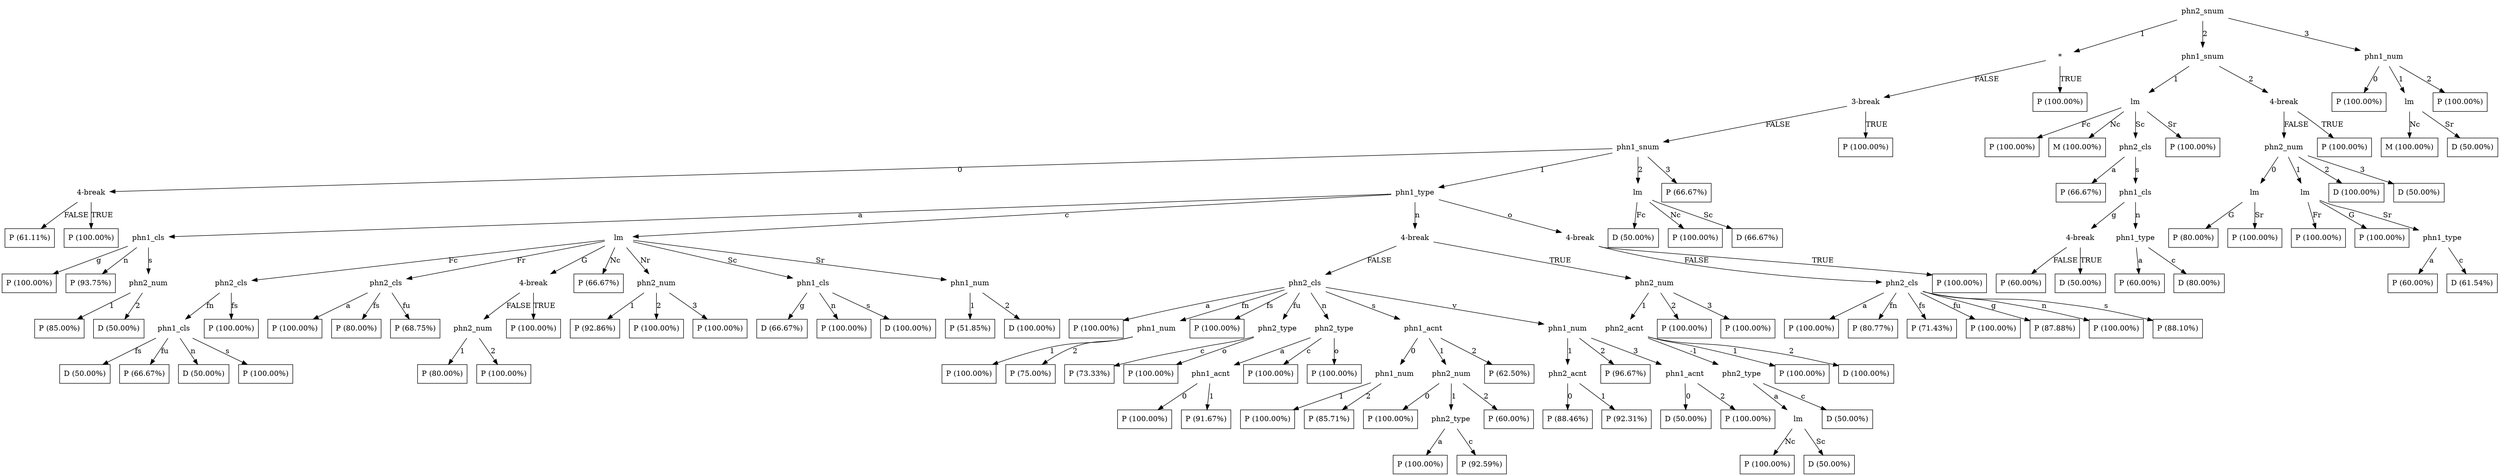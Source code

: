 digraph G {
"bg==" [ shape=plaintext label="phn2_snum"]
"bg==" -> "bi0w" [ label="1" ]
"bi0w" [ shape=plaintext label="*"]
"bi0w" -> "bi0wLTA=" [ label="FALSE" ]
"bi0wLTA=" [ shape=plaintext label="3-break"]
"bi0wLTA=" -> "bi0wLTAtMA==" [ label="FALSE" ]
"bi0wLTAtMA==" [ shape=plaintext label="phn1_snum"]
"bi0wLTAtMA==" -> "bi0wLTAtMC0w" [ label="0" ]
"bi0wLTAtMC0w" [ shape=plaintext label="4-break"]
"bi0wLTAtMC0w" -> "bi0wLTAtMC0wLTE=" [ label="FALSE" ]
"bi0wLTAtMC0wLTE=" [ shape=box label="P (61.11%)"]
"bi0wLTAtMC0w" -> "bi0wLTAtMC0wLTI=" [ label="TRUE" ]
"bi0wLTAtMC0wLTI=" [ shape=box label="P (100.00%)"]
"bi0wLTAtMA==" -> "bi0wLTAtMC0x" [ label="1" ]
"bi0wLTAtMC0x" [ shape=plaintext label="phn1_type"]
"bi0wLTAtMC0x" -> "bi0wLTAtMC0xLTE=" [ label="a" ]
"bi0wLTAtMC0xLTE=" [ shape=plaintext label="phn1_cls"]
"bi0wLTAtMC0xLTE=" -> "bi0wLTAtMC0xLTEtNQ==" [ label="g" ]
"bi0wLTAtMC0xLTEtNQ==" [ shape=box label="P (100.00%)"]
"bi0wLTAtMC0xLTE=" -> "bi0wLTAtMC0xLTEtNg==" [ label="n" ]
"bi0wLTAtMC0xLTEtNg==" [ shape=box label="P (93.75%)"]
"bi0wLTAtMC0xLTE=" -> "bi0wLTAtMC0xLTEtNw==" [ label="s" ]
"bi0wLTAtMC0xLTEtNw==" [ shape=plaintext label="phn2_num"]
"bi0wLTAtMC0xLTEtNw==" -> "bi0wLTAtMC0xLTEtNy0x" [ label="1" ]
"bi0wLTAtMC0xLTEtNy0x" [ shape=box label="P (85.00%)"]
"bi0wLTAtMC0xLTEtNw==" -> "bi0wLTAtMC0xLTEtNy0y" [ label="2" ]
"bi0wLTAtMC0xLTEtNy0y" [ shape=box label="D (50.00%)"]
"bi0wLTAtMC0x" -> "bi0wLTAtMC0xLTI=" [ label="c" ]
"bi0wLTAtMC0xLTI=" [ shape=plaintext label="lm"]
"bi0wLTAtMC0xLTI=" -> "bi0wLTAtMC0xLTItMA==" [ label="Fc" ]
"bi0wLTAtMC0xLTItMA==" [ shape=plaintext label="phn2_cls"]
"bi0wLTAtMC0xLTItMA==" -> "bi0wLTAtMC0xLTItMC0x" [ label="fn" ]
"bi0wLTAtMC0xLTItMC0x" [ shape=plaintext label="phn1_cls"]
"bi0wLTAtMC0xLTItMC0x" -> "bi0wLTAtMC0xLTItMC0xLTM=" [ label="fs" ]
"bi0wLTAtMC0xLTItMC0xLTM=" [ shape=box label="D (50.00%)"]
"bi0wLTAtMC0xLTItMC0x" -> "bi0wLTAtMC0xLTItMC0xLTQ=" [ label="fu" ]
"bi0wLTAtMC0xLTItMC0xLTQ=" [ shape=box label="P (66.67%)"]
"bi0wLTAtMC0xLTItMC0x" -> "bi0wLTAtMC0xLTItMC0xLTY=" [ label="n" ]
"bi0wLTAtMC0xLTItMC0xLTY=" [ shape=box label="D (50.00%)"]
"bi0wLTAtMC0xLTItMC0x" -> "bi0wLTAtMC0xLTItMC0xLTc=" [ label="s" ]
"bi0wLTAtMC0xLTItMC0xLTc=" [ shape=box label="P (100.00%)"]
"bi0wLTAtMC0xLTItMA==" -> "bi0wLTAtMC0xLTItMC0y" [ label="fs" ]
"bi0wLTAtMC0xLTItMC0y" [ shape=box label="P (100.00%)"]
"bi0wLTAtMC0xLTI=" -> "bi0wLTAtMC0xLTItMQ==" [ label="Fr" ]
"bi0wLTAtMC0xLTItMQ==" [ shape=plaintext label="phn2_cls"]
"bi0wLTAtMC0xLTItMQ==" -> "bi0wLTAtMC0xLTItMS0w" [ label="a" ]
"bi0wLTAtMC0xLTItMS0w" [ shape=box label="P (100.00%)"]
"bi0wLTAtMC0xLTItMQ==" -> "bi0wLTAtMC0xLTItMS0y" [ label="fs" ]
"bi0wLTAtMC0xLTItMS0y" [ shape=box label="P (80.00%)"]
"bi0wLTAtMC0xLTItMQ==" -> "bi0wLTAtMC0xLTItMS0z" [ label="fu" ]
"bi0wLTAtMC0xLTItMS0z" [ shape=box label="P (68.75%)"]
"bi0wLTAtMC0xLTI=" -> "bi0wLTAtMC0xLTItMg==" [ label="G" ]
"bi0wLTAtMC0xLTItMg==" [ shape=plaintext label="4-break"]
"bi0wLTAtMC0xLTItMg==" -> "bi0wLTAtMC0xLTItMi0x" [ label="FALSE" ]
"bi0wLTAtMC0xLTItMi0x" [ shape=plaintext label="phn2_num"]
"bi0wLTAtMC0xLTItMi0x" -> "bi0wLTAtMC0xLTItMi0xLTE=" [ label="1" ]
"bi0wLTAtMC0xLTItMi0xLTE=" [ shape=box label="P (80.00%)"]
"bi0wLTAtMC0xLTItMi0x" -> "bi0wLTAtMC0xLTItMi0xLTI=" [ label="2" ]
"bi0wLTAtMC0xLTItMi0xLTI=" [ shape=box label="P (100.00%)"]
"bi0wLTAtMC0xLTItMg==" -> "bi0wLTAtMC0xLTItMi0y" [ label="TRUE" ]
"bi0wLTAtMC0xLTItMi0y" [ shape=box label="P (100.00%)"]
"bi0wLTAtMC0xLTI=" -> "bi0wLTAtMC0xLTItMw==" [ label="Nc" ]
"bi0wLTAtMC0xLTItMw==" [ shape=box label="P (66.67%)"]
"bi0wLTAtMC0xLTI=" -> "bi0wLTAtMC0xLTItNA==" [ label="Nr" ]
"bi0wLTAtMC0xLTItNA==" [ shape=plaintext label="phn2_num"]
"bi0wLTAtMC0xLTItNA==" -> "bi0wLTAtMC0xLTItNC0x" [ label="1" ]
"bi0wLTAtMC0xLTItNC0x" [ shape=box label="P (92.86%)"]
"bi0wLTAtMC0xLTItNA==" -> "bi0wLTAtMC0xLTItNC0y" [ label="2" ]
"bi0wLTAtMC0xLTItNC0y" [ shape=box label="P (100.00%)"]
"bi0wLTAtMC0xLTItNA==" -> "bi0wLTAtMC0xLTItNC0z" [ label="3" ]
"bi0wLTAtMC0xLTItNC0z" [ shape=box label="P (100.00%)"]
"bi0wLTAtMC0xLTI=" -> "bi0wLTAtMC0xLTItNQ==" [ label="Sc" ]
"bi0wLTAtMC0xLTItNQ==" [ shape=plaintext label="phn1_cls"]
"bi0wLTAtMC0xLTItNQ==" -> "bi0wLTAtMC0xLTItNS01" [ label="g" ]
"bi0wLTAtMC0xLTItNS01" [ shape=box label="D (66.67%)"]
"bi0wLTAtMC0xLTItNQ==" -> "bi0wLTAtMC0xLTItNS02" [ label="n" ]
"bi0wLTAtMC0xLTItNS02" [ shape=box label="P (100.00%)"]
"bi0wLTAtMC0xLTItNQ==" -> "bi0wLTAtMC0xLTItNS03" [ label="s" ]
"bi0wLTAtMC0xLTItNS03" [ shape=box label="D (100.00%)"]
"bi0wLTAtMC0xLTI=" -> "bi0wLTAtMC0xLTItNg==" [ label="Sr" ]
"bi0wLTAtMC0xLTItNg==" [ shape=plaintext label="phn1_num"]
"bi0wLTAtMC0xLTItNg==" -> "bi0wLTAtMC0xLTItNi0x" [ label="1" ]
"bi0wLTAtMC0xLTItNi0x" [ shape=box label="P (51.85%)"]
"bi0wLTAtMC0xLTItNg==" -> "bi0wLTAtMC0xLTItNi0y" [ label="2" ]
"bi0wLTAtMC0xLTItNi0y" [ shape=box label="D (100.00%)"]
"bi0wLTAtMC0x" -> "bi0wLTAtMC0xLTM=" [ label="n" ]
"bi0wLTAtMC0xLTM=" [ shape=plaintext label="4-break"]
"bi0wLTAtMC0xLTM=" -> "bi0wLTAtMC0xLTMtMQ==" [ label="FALSE" ]
"bi0wLTAtMC0xLTMtMQ==" [ shape=plaintext label="phn2_cls"]
"bi0wLTAtMC0xLTMtMQ==" -> "bi0wLTAtMC0xLTMtMS0w" [ label="a" ]
"bi0wLTAtMC0xLTMtMS0w" [ shape=box label="P (100.00%)"]
"bi0wLTAtMC0xLTMtMQ==" -> "bi0wLTAtMC0xLTMtMS0x" [ label="fn" ]
"bi0wLTAtMC0xLTMtMS0x" [ shape=plaintext label="phn1_num"]
"bi0wLTAtMC0xLTMtMS0x" -> "bi0wLTAtMC0xLTMtMS0xLTE=" [ label="1" ]
"bi0wLTAtMC0xLTMtMS0xLTE=" [ shape=box label="P (100.00%)"]
"bi0wLTAtMC0xLTMtMS0x" -> "bi0wLTAtMC0xLTMtMS0xLTI=" [ label="2" ]
"bi0wLTAtMC0xLTMtMS0xLTI=" [ shape=box label="P (75.00%)"]
"bi0wLTAtMC0xLTMtMQ==" -> "bi0wLTAtMC0xLTMtMS0y" [ label="fs" ]
"bi0wLTAtMC0xLTMtMS0y" [ shape=box label="P (100.00%)"]
"bi0wLTAtMC0xLTMtMQ==" -> "bi0wLTAtMC0xLTMtMS0z" [ label="fu" ]
"bi0wLTAtMC0xLTMtMS0z" [ shape=plaintext label="phn2_type"]
"bi0wLTAtMC0xLTMtMS0z" -> "bi0wLTAtMC0xLTMtMS0zLTE=" [ label="c" ]
"bi0wLTAtMC0xLTMtMS0zLTE=" [ shape=box label="P (73.33%)"]
"bi0wLTAtMC0xLTMtMS0z" -> "bi0wLTAtMC0xLTMtMS0zLTM=" [ label="o" ]
"bi0wLTAtMC0xLTMtMS0zLTM=" [ shape=box label="P (100.00%)"]
"bi0wLTAtMC0xLTMtMQ==" -> "bi0wLTAtMC0xLTMtMS01" [ label="n" ]
"bi0wLTAtMC0xLTMtMS01" [ shape=plaintext label="phn2_type"]
"bi0wLTAtMC0xLTMtMS01" -> "bi0wLTAtMC0xLTMtMS01LTA=" [ label="a" ]
"bi0wLTAtMC0xLTMtMS01LTA=" [ shape=plaintext label="phn1_acnt"]
"bi0wLTAtMC0xLTMtMS01LTA=" -> "bi0wLTAtMC0xLTMtMS01LTAtMQ==" [ label="0" ]
"bi0wLTAtMC0xLTMtMS01LTAtMQ==" [ shape=box label="P (100.00%)"]
"bi0wLTAtMC0xLTMtMS01LTA=" -> "bi0wLTAtMC0xLTMtMS01LTAtMg==" [ label="1" ]
"bi0wLTAtMC0xLTMtMS01LTAtMg==" [ shape=box label="P (91.67%)"]
"bi0wLTAtMC0xLTMtMS01" -> "bi0wLTAtMC0xLTMtMS01LTE=" [ label="c" ]
"bi0wLTAtMC0xLTMtMS01LTE=" [ shape=box label="P (100.00%)"]
"bi0wLTAtMC0xLTMtMS01" -> "bi0wLTAtMC0xLTMtMS01LTM=" [ label="o" ]
"bi0wLTAtMC0xLTMtMS01LTM=" [ shape=box label="P (100.00%)"]
"bi0wLTAtMC0xLTMtMQ==" -> "bi0wLTAtMC0xLTMtMS02" [ label="s" ]
"bi0wLTAtMC0xLTMtMS02" [ shape=plaintext label="phn1_acnt"]
"bi0wLTAtMC0xLTMtMS02" -> "bi0wLTAtMC0xLTMtMS02LTE=" [ label="0" ]
"bi0wLTAtMC0xLTMtMS02LTE=" [ shape=plaintext label="phn1_num"]
"bi0wLTAtMC0xLTMtMS02LTE=" -> "bi0wLTAtMC0xLTMtMS02LTEtMQ==" [ label="1" ]
"bi0wLTAtMC0xLTMtMS02LTEtMQ==" [ shape=box label="P (100.00%)"]
"bi0wLTAtMC0xLTMtMS02LTE=" -> "bi0wLTAtMC0xLTMtMS02LTEtMg==" [ label="2" ]
"bi0wLTAtMC0xLTMtMS02LTEtMg==" [ shape=box label="P (85.71%)"]
"bi0wLTAtMC0xLTMtMS02" -> "bi0wLTAtMC0xLTMtMS02LTI=" [ label="1" ]
"bi0wLTAtMC0xLTMtMS02LTI=" [ shape=plaintext label="phn2_num"]
"bi0wLTAtMC0xLTMtMS02LTI=" -> "bi0wLTAtMC0xLTMtMS02LTItMA==" [ label="0" ]
"bi0wLTAtMC0xLTMtMS02LTItMA==" [ shape=box label="P (100.00%)"]
"bi0wLTAtMC0xLTMtMS02LTI=" -> "bi0wLTAtMC0xLTMtMS02LTItMQ==" [ label="1" ]
"bi0wLTAtMC0xLTMtMS02LTItMQ==" [ shape=plaintext label="phn2_type"]
"bi0wLTAtMC0xLTMtMS02LTItMQ==" -> "bi0wLTAtMC0xLTMtMS02LTItMS0w" [ label="a" ]
"bi0wLTAtMC0xLTMtMS02LTItMS0w" [ shape=box label="P (100.00%)"]
"bi0wLTAtMC0xLTMtMS02LTItMQ==" -> "bi0wLTAtMC0xLTMtMS02LTItMS0x" [ label="c" ]
"bi0wLTAtMC0xLTMtMS02LTItMS0x" [ shape=box label="P (92.59%)"]
"bi0wLTAtMC0xLTMtMS02LTI=" -> "bi0wLTAtMC0xLTMtMS02LTItMg==" [ label="2" ]
"bi0wLTAtMC0xLTMtMS02LTItMg==" [ shape=box label="P (60.00%)"]
"bi0wLTAtMC0xLTMtMS02" -> "bi0wLTAtMC0xLTMtMS02LTM=" [ label="2" ]
"bi0wLTAtMC0xLTMtMS02LTM=" [ shape=box label="P (62.50%)"]
"bi0wLTAtMC0xLTMtMQ==" -> "bi0wLTAtMC0xLTMtMS03" [ label="v" ]
"bi0wLTAtMC0xLTMtMS03" [ shape=plaintext label="phn1_num"]
"bi0wLTAtMC0xLTMtMS03" -> "bi0wLTAtMC0xLTMtMS03LTE=" [ label="1" ]
"bi0wLTAtMC0xLTMtMS03LTE=" [ shape=plaintext label="phn2_acnt"]
"bi0wLTAtMC0xLTMtMS03LTE=" -> "bi0wLTAtMC0xLTMtMS03LTEtMQ==" [ label="0" ]
"bi0wLTAtMC0xLTMtMS03LTEtMQ==" [ shape=box label="P (88.46%)"]
"bi0wLTAtMC0xLTMtMS03LTE=" -> "bi0wLTAtMC0xLTMtMS03LTEtMg==" [ label="1" ]
"bi0wLTAtMC0xLTMtMS03LTEtMg==" [ shape=box label="P (92.31%)"]
"bi0wLTAtMC0xLTMtMS03" -> "bi0wLTAtMC0xLTMtMS03LTI=" [ label="2" ]
"bi0wLTAtMC0xLTMtMS03LTI=" [ shape=box label="P (96.67%)"]
"bi0wLTAtMC0xLTMtMS03" -> "bi0wLTAtMC0xLTMtMS03LTM=" [ label="3" ]
"bi0wLTAtMC0xLTMtMS03LTM=" [ shape=plaintext label="phn1_acnt"]
"bi0wLTAtMC0xLTMtMS03LTM=" -> "bi0wLTAtMC0xLTMtMS03LTMtMQ==" [ label="0" ]
"bi0wLTAtMC0xLTMtMS03LTMtMQ==" [ shape=box label="D (50.00%)"]
"bi0wLTAtMC0xLTMtMS03LTM=" -> "bi0wLTAtMC0xLTMtMS03LTMtMw==" [ label="2" ]
"bi0wLTAtMC0xLTMtMS03LTMtMw==" [ shape=box label="P (100.00%)"]
"bi0wLTAtMC0xLTM=" -> "bi0wLTAtMC0xLTMtMg==" [ label="TRUE" ]
"bi0wLTAtMC0xLTMtMg==" [ shape=plaintext label="phn2_num"]
"bi0wLTAtMC0xLTMtMg==" -> "bi0wLTAtMC0xLTMtMi0x" [ label="1" ]
"bi0wLTAtMC0xLTMtMi0x" [ shape=plaintext label="phn2_acnt"]
"bi0wLTAtMC0xLTMtMi0x" -> "bi0wLTAtMC0xLTMtMi0xLTA=" [ label="-1" ]
"bi0wLTAtMC0xLTMtMi0xLTA=" [ shape=plaintext label="phn2_type"]
"bi0wLTAtMC0xLTMtMi0xLTA=" -> "bi0wLTAtMC0xLTMtMi0xLTAtMA==" [ label="a" ]
"bi0wLTAtMC0xLTMtMi0xLTAtMA==" [ shape=plaintext label="lm"]
"bi0wLTAtMC0xLTMtMi0xLTAtMA==" -> "bi0wLTAtMC0xLTMtMi0xLTAtMC0z" [ label="Nc" ]
"bi0wLTAtMC0xLTMtMi0xLTAtMC0z" [ shape=box label="P (100.00%)"]
"bi0wLTAtMC0xLTMtMi0xLTAtMA==" -> "bi0wLTAtMC0xLTMtMi0xLTAtMC01" [ label="Sc" ]
"bi0wLTAtMC0xLTMtMi0xLTAtMC01" [ shape=box label="D (50.00%)"]
"bi0wLTAtMC0xLTMtMi0xLTA=" -> "bi0wLTAtMC0xLTMtMi0xLTAtMQ==" [ label="c" ]
"bi0wLTAtMC0xLTMtMi0xLTAtMQ==" [ shape=box label="D (50.00%)"]
"bi0wLTAtMC0xLTMtMi0x" -> "bi0wLTAtMC0xLTMtMi0xLTI=" [ label="1" ]
"bi0wLTAtMC0xLTMtMi0xLTI=" [ shape=box label="P (100.00%)"]
"bi0wLTAtMC0xLTMtMi0x" -> "bi0wLTAtMC0xLTMtMi0xLTM=" [ label="2" ]
"bi0wLTAtMC0xLTMtMi0xLTM=" [ shape=box label="D (100.00%)"]
"bi0wLTAtMC0xLTMtMg==" -> "bi0wLTAtMC0xLTMtMi0y" [ label="2" ]
"bi0wLTAtMC0xLTMtMi0y" [ shape=box label="P (100.00%)"]
"bi0wLTAtMC0xLTMtMg==" -> "bi0wLTAtMC0xLTMtMi0z" [ label="3" ]
"bi0wLTAtMC0xLTMtMi0z" [ shape=box label="P (100.00%)"]
"bi0wLTAtMC0x" -> "bi0wLTAtMC0xLTQ=" [ label="o" ]
"bi0wLTAtMC0xLTQ=" [ shape=plaintext label="4-break"]
"bi0wLTAtMC0xLTQ=" -> "bi0wLTAtMC0xLTQtMQ==" [ label="FALSE" ]
"bi0wLTAtMC0xLTQtMQ==" [ shape=plaintext label="phn2_cls"]
"bi0wLTAtMC0xLTQtMQ==" -> "bi0wLTAtMC0xLTQtMS0w" [ label="a" ]
"bi0wLTAtMC0xLTQtMS0w" [ shape=box label="P (100.00%)"]
"bi0wLTAtMC0xLTQtMQ==" -> "bi0wLTAtMC0xLTQtMS0x" [ label="fn" ]
"bi0wLTAtMC0xLTQtMS0x" [ shape=box label="P (80.77%)"]
"bi0wLTAtMC0xLTQtMQ==" -> "bi0wLTAtMC0xLTQtMS0y" [ label="fs" ]
"bi0wLTAtMC0xLTQtMS0y" [ shape=box label="P (71.43%)"]
"bi0wLTAtMC0xLTQtMQ==" -> "bi0wLTAtMC0xLTQtMS0z" [ label="fu" ]
"bi0wLTAtMC0xLTQtMS0z" [ shape=box label="P (100.00%)"]
"bi0wLTAtMC0xLTQtMQ==" -> "bi0wLTAtMC0xLTQtMS00" [ label="g" ]
"bi0wLTAtMC0xLTQtMS00" [ shape=box label="P (87.88%)"]
"bi0wLTAtMC0xLTQtMQ==" -> "bi0wLTAtMC0xLTQtMS01" [ label="n" ]
"bi0wLTAtMC0xLTQtMS01" [ shape=box label="P (100.00%)"]
"bi0wLTAtMC0xLTQtMQ==" -> "bi0wLTAtMC0xLTQtMS02" [ label="s" ]
"bi0wLTAtMC0xLTQtMS02" [ shape=box label="P (88.10%)"]
"bi0wLTAtMC0xLTQ=" -> "bi0wLTAtMC0xLTQtMg==" [ label="TRUE" ]
"bi0wLTAtMC0xLTQtMg==" [ shape=box label="P (100.00%)"]
"bi0wLTAtMA==" -> "bi0wLTAtMC0y" [ label="2" ]
"bi0wLTAtMC0y" [ shape=plaintext label="lm"]
"bi0wLTAtMC0y" -> "bi0wLTAtMC0yLTA=" [ label="Fc" ]
"bi0wLTAtMC0yLTA=" [ shape=box label="D (50.00%)"]
"bi0wLTAtMC0y" -> "bi0wLTAtMC0yLTM=" [ label="Nc" ]
"bi0wLTAtMC0yLTM=" [ shape=box label="P (100.00%)"]
"bi0wLTAtMC0y" -> "bi0wLTAtMC0yLTU=" [ label="Sc" ]
"bi0wLTAtMC0yLTU=" [ shape=box label="D (66.67%)"]
"bi0wLTAtMA==" -> "bi0wLTAtMC0z" [ label="3" ]
"bi0wLTAtMC0z" [ shape=box label="P (66.67%)"]
"bi0wLTA=" -> "bi0wLTAtMQ==" [ label="TRUE" ]
"bi0wLTAtMQ==" [ shape=box label="P (100.00%)"]
"bi0w" -> "bi0wLTE=" [ label="TRUE" ]
"bi0wLTE=" [ shape=box label="P (100.00%)"]
"bg==" -> "bi0x" [ label="2" ]
"bi0x" [ shape=plaintext label="phn1_snum"]
"bi0x" -> "bi0xLTE=" [ label="1" ]
"bi0xLTE=" [ shape=plaintext label="lm"]
"bi0xLTE=" -> "bi0xLTEtMA==" [ label="Fc" ]
"bi0xLTEtMA==" [ shape=box label="P (100.00%)"]
"bi0xLTE=" -> "bi0xLTEtMw==" [ label="Nc" ]
"bi0xLTEtMw==" [ shape=box label="M (100.00%)"]
"bi0xLTE=" -> "bi0xLTEtNQ==" [ label="Sc" ]
"bi0xLTEtNQ==" [ shape=plaintext label="phn2_cls"]
"bi0xLTEtNQ==" -> "bi0xLTEtNS0w" [ label="a" ]
"bi0xLTEtNS0w" [ shape=box label="P (66.67%)"]
"bi0xLTEtNQ==" -> "bi0xLTEtNS02" [ label="s" ]
"bi0xLTEtNS02" [ shape=plaintext label="phn1_cls"]
"bi0xLTEtNS02" -> "bi0xLTEtNS02LTU=" [ label="g" ]
"bi0xLTEtNS02LTU=" [ shape=plaintext label="4-break"]
"bi0xLTEtNS02LTU=" -> "bi0xLTEtNS02LTUtMQ==" [ label="FALSE" ]
"bi0xLTEtNS02LTUtMQ==" [ shape=box label="P (60.00%)"]
"bi0xLTEtNS02LTU=" -> "bi0xLTEtNS02LTUtMg==" [ label="TRUE" ]
"bi0xLTEtNS02LTUtMg==" [ shape=box label="D (50.00%)"]
"bi0xLTEtNS02" -> "bi0xLTEtNS02LTY=" [ label="n" ]
"bi0xLTEtNS02LTY=" [ shape=plaintext label="phn1_type"]
"bi0xLTEtNS02LTY=" -> "bi0xLTEtNS02LTYtMQ==" [ label="a" ]
"bi0xLTEtNS02LTYtMQ==" [ shape=box label="P (60.00%)"]
"bi0xLTEtNS02LTY=" -> "bi0xLTEtNS02LTYtMg==" [ label="c" ]
"bi0xLTEtNS02LTYtMg==" [ shape=box label="D (80.00%)"]
"bi0xLTE=" -> "bi0xLTEtNg==" [ label="Sr" ]
"bi0xLTEtNg==" [ shape=box label="P (100.00%)"]
"bi0x" -> "bi0xLTI=" [ label="2" ]
"bi0xLTI=" [ shape=plaintext label="4-break"]
"bi0xLTI=" -> "bi0xLTItMQ==" [ label="FALSE" ]
"bi0xLTItMQ==" [ shape=plaintext label="phn2_num"]
"bi0xLTItMQ==" -> "bi0xLTItMS0w" [ label="0" ]
"bi0xLTItMS0w" [ shape=plaintext label="lm"]
"bi0xLTItMS0w" -> "bi0xLTItMS0wLTI=" [ label="G" ]
"bi0xLTItMS0wLTI=" [ shape=box label="P (80.00%)"]
"bi0xLTItMS0w" -> "bi0xLTItMS0wLTY=" [ label="Sr" ]
"bi0xLTItMS0wLTY=" [ shape=box label="P (100.00%)"]
"bi0xLTItMQ==" -> "bi0xLTItMS0x" [ label="1" ]
"bi0xLTItMS0x" [ shape=plaintext label="lm"]
"bi0xLTItMS0x" -> "bi0xLTItMS0xLTE=" [ label="Fr" ]
"bi0xLTItMS0xLTE=" [ shape=box label="P (100.00%)"]
"bi0xLTItMS0x" -> "bi0xLTItMS0xLTI=" [ label="G" ]
"bi0xLTItMS0xLTI=" [ shape=box label="P (100.00%)"]
"bi0xLTItMS0x" -> "bi0xLTItMS0xLTY=" [ label="Sr" ]
"bi0xLTItMS0xLTY=" [ shape=plaintext label="phn1_type"]
"bi0xLTItMS0xLTY=" -> "bi0xLTItMS0xLTYtMQ==" [ label="a" ]
"bi0xLTItMS0xLTYtMQ==" [ shape=box label="P (60.00%)"]
"bi0xLTItMS0xLTY=" -> "bi0xLTItMS0xLTYtMg==" [ label="c" ]
"bi0xLTItMS0xLTYtMg==" [ shape=box label="D (61.54%)"]
"bi0xLTItMQ==" -> "bi0xLTItMS0y" [ label="2" ]
"bi0xLTItMS0y" [ shape=box label="D (100.00%)"]
"bi0xLTItMQ==" -> "bi0xLTItMS0z" [ label="3" ]
"bi0xLTItMS0z" [ shape=box label="D (50.00%)"]
"bi0xLTI=" -> "bi0xLTItMg==" [ label="TRUE" ]
"bi0xLTItMg==" [ shape=box label="P (100.00%)"]
"bg==" -> "bi0y" [ label="3" ]
"bi0y" [ shape=plaintext label="phn1_num"]
"bi0y" -> "bi0yLTA=" [ label="0" ]
"bi0yLTA=" [ shape=box label="P (100.00%)"]
"bi0y" -> "bi0yLTE=" [ label="1" ]
"bi0yLTE=" [ shape=plaintext label="lm"]
"bi0yLTE=" -> "bi0yLTEtMw==" [ label="Nc" ]
"bi0yLTEtMw==" [ shape=box label="M (100.00%)"]
"bi0yLTE=" -> "bi0yLTEtNg==" [ label="Sr" ]
"bi0yLTEtNg==" [ shape=box label="D (50.00%)"]
"bi0y" -> "bi0yLTI=" [ label="2" ]
"bi0yLTI=" [ shape=box label="P (100.00%)"]
}
